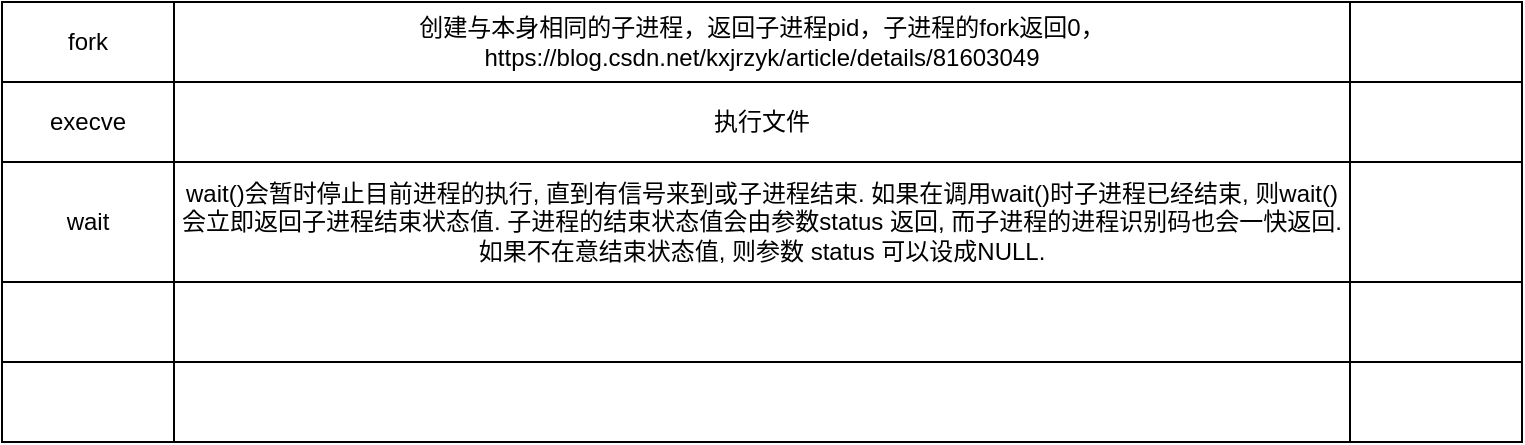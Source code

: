 <mxfile version="15.5.0" type="github">
  <diagram id="KiLB6R4w7JQDAYNRYIwK" name="fork">
    <mxGraphModel dx="1397" dy="503" grid="1" gridSize="10" guides="1" tooltips="1" connect="1" arrows="1" fold="1" page="1" pageScale="1" pageWidth="827" pageHeight="1169" math="0" shadow="0">
      <root>
        <mxCell id="0" />
        <mxCell id="1" parent="0" />
        <mxCell id="XrxF1KPVURolNLHvDw19-2" value="" style="shape=table;startSize=0;container=1;collapsible=0;childLayout=tableLayout;" vertex="1" parent="1">
          <mxGeometry x="30" y="120" width="760" height="220" as="geometry" />
        </mxCell>
        <mxCell id="XrxF1KPVURolNLHvDw19-19" style="shape=partialRectangle;collapsible=0;dropTarget=0;pointerEvents=0;fillColor=none;top=0;left=0;bottom=0;right=0;points=[[0,0.5],[1,0.5]];portConstraint=eastwest;" vertex="1" parent="XrxF1KPVURolNLHvDw19-2">
          <mxGeometry width="760" height="40" as="geometry" />
        </mxCell>
        <mxCell id="XrxF1KPVURolNLHvDw19-20" value="fork" style="shape=partialRectangle;html=1;whiteSpace=wrap;connectable=0;overflow=hidden;fillColor=none;top=0;left=0;bottom=0;right=0;pointerEvents=1;" vertex="1" parent="XrxF1KPVURolNLHvDw19-19">
          <mxGeometry width="86" height="40" as="geometry">
            <mxRectangle width="86" height="40" as="alternateBounds" />
          </mxGeometry>
        </mxCell>
        <mxCell id="XrxF1KPVURolNLHvDw19-21" value="创建与本身相同的子进程，返回子进程pid，子进程的fork返回0，https://blog.csdn.net/kxjrzyk/article/details/81603049" style="shape=partialRectangle;html=1;whiteSpace=wrap;connectable=0;overflow=hidden;fillColor=none;top=0;left=0;bottom=0;right=0;pointerEvents=1;" vertex="1" parent="XrxF1KPVURolNLHvDw19-19">
          <mxGeometry x="86" width="588" height="40" as="geometry">
            <mxRectangle width="588" height="40" as="alternateBounds" />
          </mxGeometry>
        </mxCell>
        <mxCell id="XrxF1KPVURolNLHvDw19-22" style="shape=partialRectangle;html=1;whiteSpace=wrap;connectable=0;overflow=hidden;fillColor=none;top=0;left=0;bottom=0;right=0;pointerEvents=1;" vertex="1" parent="XrxF1KPVURolNLHvDw19-19">
          <mxGeometry x="674" width="86" height="40" as="geometry">
            <mxRectangle width="86" height="40" as="alternateBounds" />
          </mxGeometry>
        </mxCell>
        <mxCell id="XrxF1KPVURolNLHvDw19-11" style="shape=partialRectangle;collapsible=0;dropTarget=0;pointerEvents=0;fillColor=none;top=0;left=0;bottom=0;right=0;points=[[0,0.5],[1,0.5]];portConstraint=eastwest;" vertex="1" parent="XrxF1KPVURolNLHvDw19-2">
          <mxGeometry y="40" width="760" height="40" as="geometry" />
        </mxCell>
        <mxCell id="XrxF1KPVURolNLHvDw19-12" value="execve" style="shape=partialRectangle;html=1;whiteSpace=wrap;connectable=0;overflow=hidden;fillColor=none;top=0;left=0;bottom=0;right=0;pointerEvents=1;" vertex="1" parent="XrxF1KPVURolNLHvDw19-11">
          <mxGeometry width="86" height="40" as="geometry">
            <mxRectangle width="86" height="40" as="alternateBounds" />
          </mxGeometry>
        </mxCell>
        <mxCell id="XrxF1KPVURolNLHvDw19-13" value="执行文件" style="shape=partialRectangle;html=1;whiteSpace=wrap;connectable=0;overflow=hidden;fillColor=none;top=0;left=0;bottom=0;right=0;pointerEvents=1;" vertex="1" parent="XrxF1KPVURolNLHvDw19-11">
          <mxGeometry x="86" width="588" height="40" as="geometry">
            <mxRectangle width="588" height="40" as="alternateBounds" />
          </mxGeometry>
        </mxCell>
        <mxCell id="XrxF1KPVURolNLHvDw19-14" style="shape=partialRectangle;html=1;whiteSpace=wrap;connectable=0;overflow=hidden;fillColor=none;top=0;left=0;bottom=0;right=0;pointerEvents=1;" vertex="1" parent="XrxF1KPVURolNLHvDw19-11">
          <mxGeometry x="674" width="86" height="40" as="geometry">
            <mxRectangle width="86" height="40" as="alternateBounds" />
          </mxGeometry>
        </mxCell>
        <mxCell id="XrxF1KPVURolNLHvDw19-7" style="shape=partialRectangle;collapsible=0;dropTarget=0;pointerEvents=0;fillColor=none;top=0;left=0;bottom=0;right=0;points=[[0,0.5],[1,0.5]];portConstraint=eastwest;" vertex="1" parent="XrxF1KPVURolNLHvDw19-2">
          <mxGeometry y="80" width="760" height="60" as="geometry" />
        </mxCell>
        <mxCell id="XrxF1KPVURolNLHvDw19-8" value="wait" style="shape=partialRectangle;html=1;whiteSpace=wrap;connectable=0;overflow=hidden;fillColor=none;top=0;left=0;bottom=0;right=0;pointerEvents=1;" vertex="1" parent="XrxF1KPVURolNLHvDw19-7">
          <mxGeometry width="86" height="60" as="geometry">
            <mxRectangle width="86" height="60" as="alternateBounds" />
          </mxGeometry>
        </mxCell>
        <mxCell id="XrxF1KPVURolNLHvDw19-9" value="wait()会暂时停止目前进程的执行, 直到有信号来到或子进程结束. 如果在调用wait()时子进程已经结束, 则wait()会立即返回子进程结束状态值. 子进程的结束状态值会由参数status 返回, 而子进程的进程识别码也会一快返回. 如果不在意结束状态值, 则参数 status 可以设成NULL." style="shape=partialRectangle;html=1;whiteSpace=wrap;connectable=0;overflow=hidden;fillColor=none;top=0;left=0;bottom=0;right=0;pointerEvents=1;" vertex="1" parent="XrxF1KPVURolNLHvDw19-7">
          <mxGeometry x="86" width="588" height="60" as="geometry">
            <mxRectangle width="588" height="60" as="alternateBounds" />
          </mxGeometry>
        </mxCell>
        <mxCell id="XrxF1KPVURolNLHvDw19-10" style="shape=partialRectangle;html=1;whiteSpace=wrap;connectable=0;overflow=hidden;fillColor=none;top=0;left=0;bottom=0;right=0;pointerEvents=1;" vertex="1" parent="XrxF1KPVURolNLHvDw19-7">
          <mxGeometry x="674" width="86" height="60" as="geometry">
            <mxRectangle width="86" height="60" as="alternateBounds" />
          </mxGeometry>
        </mxCell>
        <mxCell id="XrxF1KPVURolNLHvDw19-3" value="" style="shape=partialRectangle;collapsible=0;dropTarget=0;pointerEvents=0;fillColor=none;top=0;left=0;bottom=0;right=0;points=[[0,0.5],[1,0.5]];portConstraint=eastwest;" vertex="1" parent="XrxF1KPVURolNLHvDw19-2">
          <mxGeometry y="140" width="760" height="40" as="geometry" />
        </mxCell>
        <mxCell id="XrxF1KPVURolNLHvDw19-5" style="shape=partialRectangle;html=1;whiteSpace=wrap;connectable=0;overflow=hidden;fillColor=none;top=0;left=0;bottom=0;right=0;pointerEvents=1;" vertex="1" parent="XrxF1KPVURolNLHvDw19-3">
          <mxGeometry width="86" height="40" as="geometry">
            <mxRectangle width="86" height="40" as="alternateBounds" />
          </mxGeometry>
        </mxCell>
        <mxCell id="XrxF1KPVURolNLHvDw19-4" value="" style="shape=partialRectangle;html=1;whiteSpace=wrap;connectable=0;overflow=hidden;fillColor=none;top=0;left=0;bottom=0;right=0;pointerEvents=1;" vertex="1" parent="XrxF1KPVURolNLHvDw19-3">
          <mxGeometry x="86" width="588" height="40" as="geometry">
            <mxRectangle width="588" height="40" as="alternateBounds" />
          </mxGeometry>
        </mxCell>
        <mxCell id="XrxF1KPVURolNLHvDw19-6" style="shape=partialRectangle;html=1;whiteSpace=wrap;connectable=0;overflow=hidden;fillColor=none;top=0;left=0;bottom=0;right=0;pointerEvents=1;" vertex="1" parent="XrxF1KPVURolNLHvDw19-3">
          <mxGeometry x="674" width="86" height="40" as="geometry">
            <mxRectangle width="86" height="40" as="alternateBounds" />
          </mxGeometry>
        </mxCell>
        <mxCell id="XrxF1KPVURolNLHvDw19-23" style="shape=partialRectangle;collapsible=0;dropTarget=0;pointerEvents=0;fillColor=none;top=0;left=0;bottom=0;right=0;points=[[0,0.5],[1,0.5]];portConstraint=eastwest;" vertex="1" parent="XrxF1KPVURolNLHvDw19-2">
          <mxGeometry y="180" width="760" height="40" as="geometry" />
        </mxCell>
        <mxCell id="XrxF1KPVURolNLHvDw19-24" style="shape=partialRectangle;html=1;whiteSpace=wrap;connectable=0;overflow=hidden;fillColor=none;top=0;left=0;bottom=0;right=0;pointerEvents=1;" vertex="1" parent="XrxF1KPVURolNLHvDw19-23">
          <mxGeometry width="86" height="40" as="geometry">
            <mxRectangle width="86" height="40" as="alternateBounds" />
          </mxGeometry>
        </mxCell>
        <mxCell id="XrxF1KPVURolNLHvDw19-25" style="shape=partialRectangle;html=1;whiteSpace=wrap;connectable=0;overflow=hidden;fillColor=none;top=0;left=0;bottom=0;right=0;pointerEvents=1;" vertex="1" parent="XrxF1KPVURolNLHvDw19-23">
          <mxGeometry x="86" width="588" height="40" as="geometry">
            <mxRectangle width="588" height="40" as="alternateBounds" />
          </mxGeometry>
        </mxCell>
        <mxCell id="XrxF1KPVURolNLHvDw19-26" style="shape=partialRectangle;html=1;whiteSpace=wrap;connectable=0;overflow=hidden;fillColor=none;top=0;left=0;bottom=0;right=0;pointerEvents=1;" vertex="1" parent="XrxF1KPVURolNLHvDw19-23">
          <mxGeometry x="674" width="86" height="40" as="geometry">
            <mxRectangle width="86" height="40" as="alternateBounds" />
          </mxGeometry>
        </mxCell>
      </root>
    </mxGraphModel>
  </diagram>
</mxfile>

